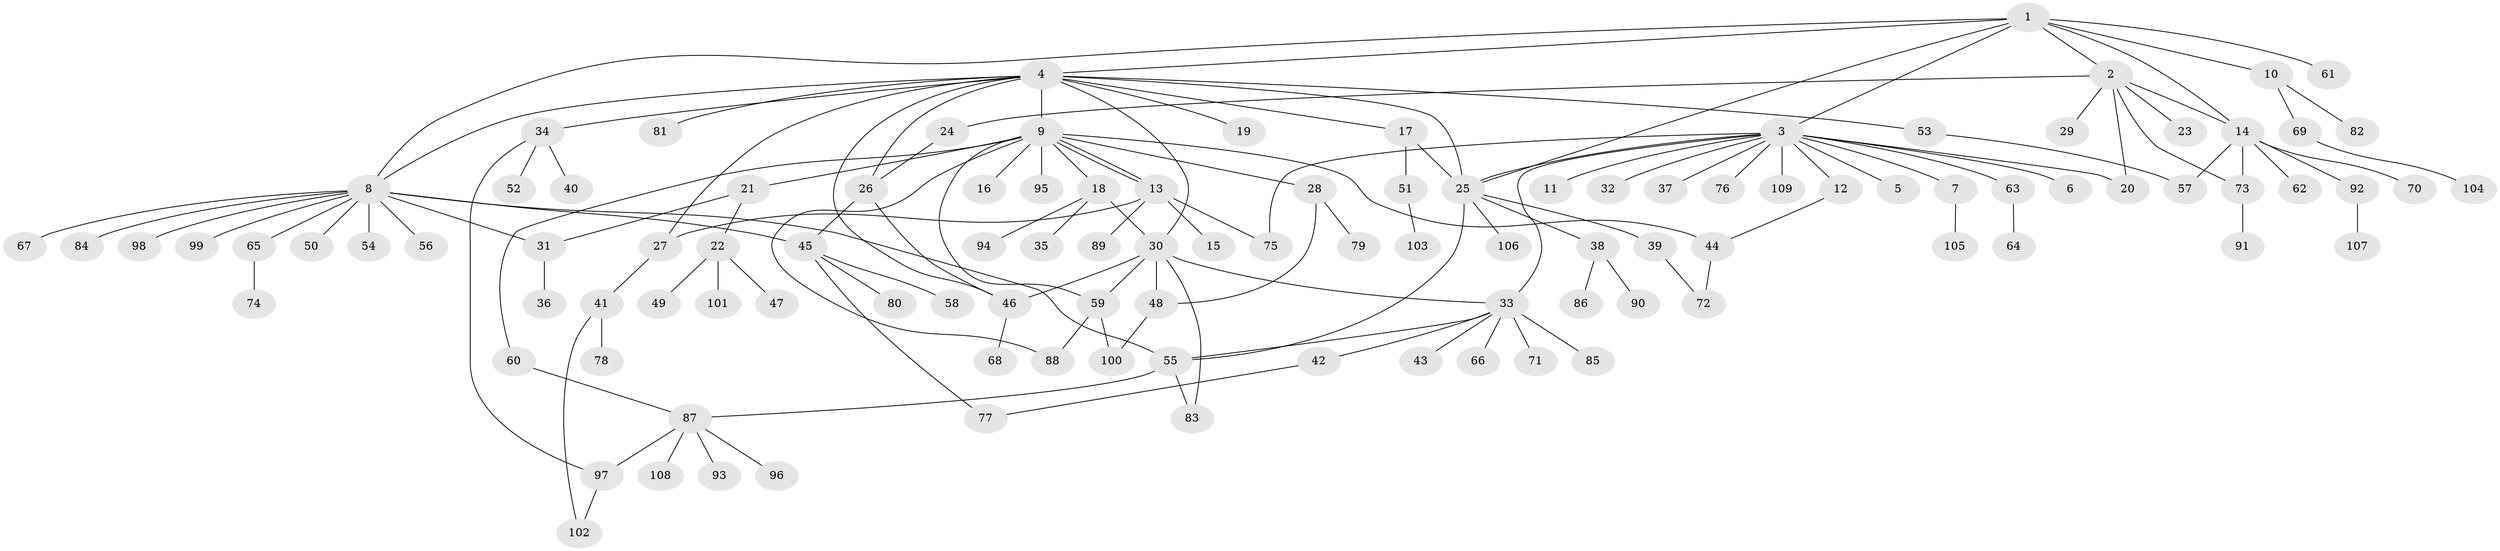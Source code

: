 // coarse degree distribution, {7: 0.029850746268656716, 4: 0.04477611940298507, 14: 0.014925373134328358, 12: 0.029850746268656716, 1: 0.4626865671641791, 10: 0.014925373134328358, 2: 0.16417910447761194, 6: 0.029850746268656716, 3: 0.19402985074626866, 8: 0.014925373134328358}
// Generated by graph-tools (version 1.1) at 2025/50/03/04/25 22:50:19]
// undirected, 109 vertices, 139 edges
graph export_dot {
  node [color=gray90,style=filled];
  1;
  2;
  3;
  4;
  5;
  6;
  7;
  8;
  9;
  10;
  11;
  12;
  13;
  14;
  15;
  16;
  17;
  18;
  19;
  20;
  21;
  22;
  23;
  24;
  25;
  26;
  27;
  28;
  29;
  30;
  31;
  32;
  33;
  34;
  35;
  36;
  37;
  38;
  39;
  40;
  41;
  42;
  43;
  44;
  45;
  46;
  47;
  48;
  49;
  50;
  51;
  52;
  53;
  54;
  55;
  56;
  57;
  58;
  59;
  60;
  61;
  62;
  63;
  64;
  65;
  66;
  67;
  68;
  69;
  70;
  71;
  72;
  73;
  74;
  75;
  76;
  77;
  78;
  79;
  80;
  81;
  82;
  83;
  84;
  85;
  86;
  87;
  88;
  89;
  90;
  91;
  92;
  93;
  94;
  95;
  96;
  97;
  98;
  99;
  100;
  101;
  102;
  103;
  104;
  105;
  106;
  107;
  108;
  109;
  1 -- 2;
  1 -- 3;
  1 -- 4;
  1 -- 8;
  1 -- 10;
  1 -- 14;
  1 -- 25;
  1 -- 61;
  2 -- 14;
  2 -- 20;
  2 -- 23;
  2 -- 24;
  2 -- 29;
  2 -- 73;
  3 -- 5;
  3 -- 6;
  3 -- 7;
  3 -- 11;
  3 -- 12;
  3 -- 20;
  3 -- 25;
  3 -- 32;
  3 -- 33;
  3 -- 37;
  3 -- 63;
  3 -- 75;
  3 -- 76;
  3 -- 109;
  4 -- 8;
  4 -- 9;
  4 -- 17;
  4 -- 19;
  4 -- 25;
  4 -- 26;
  4 -- 27;
  4 -- 30;
  4 -- 34;
  4 -- 46;
  4 -- 53;
  4 -- 81;
  7 -- 105;
  8 -- 31;
  8 -- 45;
  8 -- 50;
  8 -- 54;
  8 -- 55;
  8 -- 56;
  8 -- 65;
  8 -- 67;
  8 -- 84;
  8 -- 98;
  8 -- 99;
  9 -- 13;
  9 -- 13;
  9 -- 16;
  9 -- 18;
  9 -- 21;
  9 -- 28;
  9 -- 44;
  9 -- 59;
  9 -- 60;
  9 -- 88;
  9 -- 95;
  10 -- 69;
  10 -- 82;
  12 -- 44;
  13 -- 15;
  13 -- 27;
  13 -- 75;
  13 -- 89;
  14 -- 57;
  14 -- 62;
  14 -- 70;
  14 -- 73;
  14 -- 92;
  17 -- 25;
  17 -- 51;
  18 -- 30;
  18 -- 35;
  18 -- 94;
  21 -- 22;
  21 -- 31;
  22 -- 47;
  22 -- 49;
  22 -- 101;
  24 -- 26;
  25 -- 38;
  25 -- 39;
  25 -- 55;
  25 -- 106;
  26 -- 45;
  26 -- 46;
  27 -- 41;
  28 -- 48;
  28 -- 79;
  30 -- 33;
  30 -- 46;
  30 -- 48;
  30 -- 59;
  30 -- 83;
  31 -- 36;
  33 -- 42;
  33 -- 43;
  33 -- 55;
  33 -- 66;
  33 -- 71;
  33 -- 85;
  34 -- 40;
  34 -- 52;
  34 -- 97;
  38 -- 86;
  38 -- 90;
  39 -- 72;
  41 -- 78;
  41 -- 102;
  42 -- 77;
  44 -- 72;
  45 -- 58;
  45 -- 77;
  45 -- 80;
  46 -- 68;
  48 -- 100;
  51 -- 103;
  53 -- 57;
  55 -- 83;
  55 -- 87;
  59 -- 88;
  59 -- 100;
  60 -- 87;
  63 -- 64;
  65 -- 74;
  69 -- 104;
  73 -- 91;
  87 -- 93;
  87 -- 96;
  87 -- 97;
  87 -- 108;
  92 -- 107;
  97 -- 102;
}
